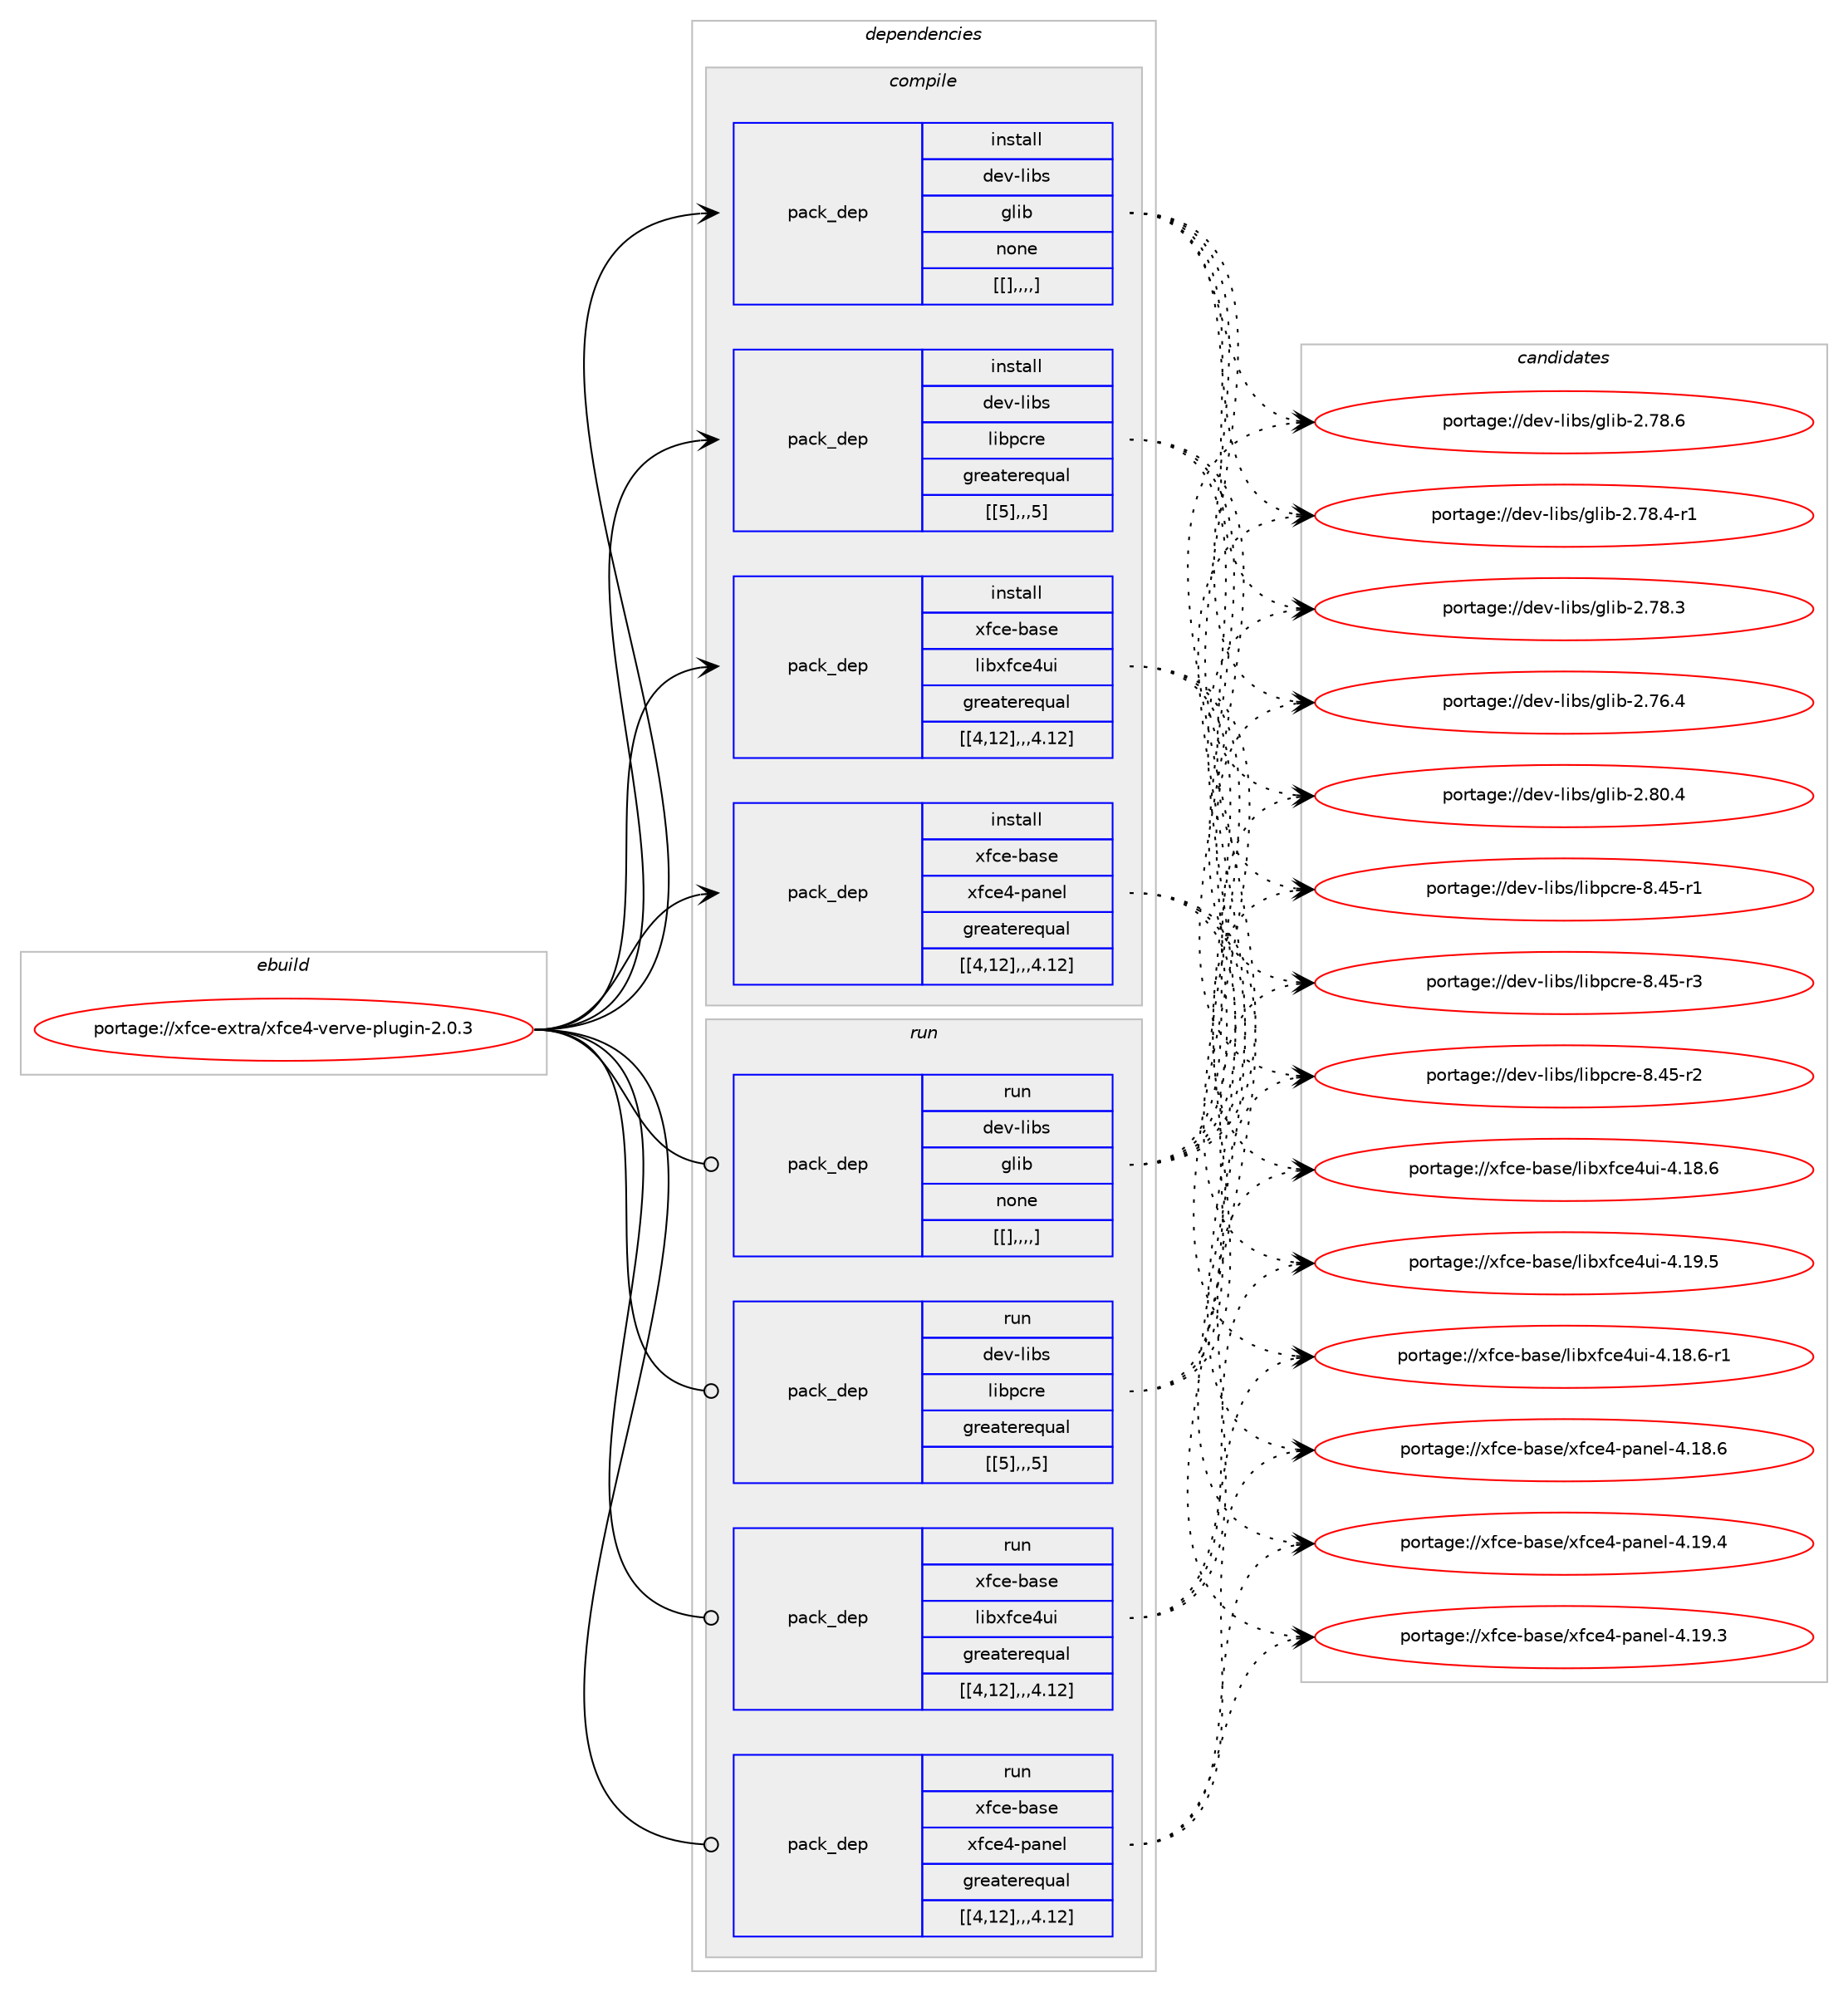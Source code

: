 digraph prolog {

# *************
# Graph options
# *************

newrank=true;
concentrate=true;
compound=true;
graph [rankdir=LR,fontname=Helvetica,fontsize=10,ranksep=1.5];#, ranksep=2.5, nodesep=0.2];
edge  [arrowhead=vee];
node  [fontname=Helvetica,fontsize=10];

# **********
# The ebuild
# **********

subgraph cluster_leftcol {
color=gray;
label=<<i>ebuild</i>>;
id [label="portage://xfce-extra/xfce4-verve-plugin-2.0.3", color=red, width=4, href="../xfce-extra/xfce4-verve-plugin-2.0.3.svg"];
}

# ****************
# The dependencies
# ****************

subgraph cluster_midcol {
color=gray;
label=<<i>dependencies</i>>;
subgraph cluster_compile {
fillcolor="#eeeeee";
style=filled;
label=<<i>compile</i>>;
subgraph pack24196 {
dependency37074 [label=<<TABLE BORDER="0" CELLBORDER="1" CELLSPACING="0" CELLPADDING="4" WIDTH="220"><TR><TD ROWSPAN="6" CELLPADDING="30">pack_dep</TD></TR><TR><TD WIDTH="110">install</TD></TR><TR><TD>dev-libs</TD></TR><TR><TD>glib</TD></TR><TR><TD>none</TD></TR><TR><TD>[[],,,,]</TD></TR></TABLE>>, shape=none, color=blue];
}
id:e -> dependency37074:w [weight=20,style="solid",arrowhead="vee"];
subgraph pack24197 {
dependency37075 [label=<<TABLE BORDER="0" CELLBORDER="1" CELLSPACING="0" CELLPADDING="4" WIDTH="220"><TR><TD ROWSPAN="6" CELLPADDING="30">pack_dep</TD></TR><TR><TD WIDTH="110">install</TD></TR><TR><TD>dev-libs</TD></TR><TR><TD>libpcre</TD></TR><TR><TD>greaterequal</TD></TR><TR><TD>[[5],,,5]</TD></TR></TABLE>>, shape=none, color=blue];
}
id:e -> dependency37075:w [weight=20,style="solid",arrowhead="vee"];
subgraph pack24198 {
dependency37076 [label=<<TABLE BORDER="0" CELLBORDER="1" CELLSPACING="0" CELLPADDING="4" WIDTH="220"><TR><TD ROWSPAN="6" CELLPADDING="30">pack_dep</TD></TR><TR><TD WIDTH="110">install</TD></TR><TR><TD>xfce-base</TD></TR><TR><TD>libxfce4ui</TD></TR><TR><TD>greaterequal</TD></TR><TR><TD>[[4,12],,,4.12]</TD></TR></TABLE>>, shape=none, color=blue];
}
id:e -> dependency37076:w [weight=20,style="solid",arrowhead="vee"];
subgraph pack24199 {
dependency37077 [label=<<TABLE BORDER="0" CELLBORDER="1" CELLSPACING="0" CELLPADDING="4" WIDTH="220"><TR><TD ROWSPAN="6" CELLPADDING="30">pack_dep</TD></TR><TR><TD WIDTH="110">install</TD></TR><TR><TD>xfce-base</TD></TR><TR><TD>xfce4-panel</TD></TR><TR><TD>greaterequal</TD></TR><TR><TD>[[4,12],,,4.12]</TD></TR></TABLE>>, shape=none, color=blue];
}
id:e -> dependency37077:w [weight=20,style="solid",arrowhead="vee"];
}
subgraph cluster_compileandrun {
fillcolor="#eeeeee";
style=filled;
label=<<i>compile and run</i>>;
}
subgraph cluster_run {
fillcolor="#eeeeee";
style=filled;
label=<<i>run</i>>;
subgraph pack24200 {
dependency37078 [label=<<TABLE BORDER="0" CELLBORDER="1" CELLSPACING="0" CELLPADDING="4" WIDTH="220"><TR><TD ROWSPAN="6" CELLPADDING="30">pack_dep</TD></TR><TR><TD WIDTH="110">run</TD></TR><TR><TD>dev-libs</TD></TR><TR><TD>glib</TD></TR><TR><TD>none</TD></TR><TR><TD>[[],,,,]</TD></TR></TABLE>>, shape=none, color=blue];
}
id:e -> dependency37078:w [weight=20,style="solid",arrowhead="odot"];
subgraph pack24201 {
dependency37079 [label=<<TABLE BORDER="0" CELLBORDER="1" CELLSPACING="0" CELLPADDING="4" WIDTH="220"><TR><TD ROWSPAN="6" CELLPADDING="30">pack_dep</TD></TR><TR><TD WIDTH="110">run</TD></TR><TR><TD>dev-libs</TD></TR><TR><TD>libpcre</TD></TR><TR><TD>greaterequal</TD></TR><TR><TD>[[5],,,5]</TD></TR></TABLE>>, shape=none, color=blue];
}
id:e -> dependency37079:w [weight=20,style="solid",arrowhead="odot"];
subgraph pack24202 {
dependency37080 [label=<<TABLE BORDER="0" CELLBORDER="1" CELLSPACING="0" CELLPADDING="4" WIDTH="220"><TR><TD ROWSPAN="6" CELLPADDING="30">pack_dep</TD></TR><TR><TD WIDTH="110">run</TD></TR><TR><TD>xfce-base</TD></TR><TR><TD>libxfce4ui</TD></TR><TR><TD>greaterequal</TD></TR><TR><TD>[[4,12],,,4.12]</TD></TR></TABLE>>, shape=none, color=blue];
}
id:e -> dependency37080:w [weight=20,style="solid",arrowhead="odot"];
subgraph pack24203 {
dependency37081 [label=<<TABLE BORDER="0" CELLBORDER="1" CELLSPACING="0" CELLPADDING="4" WIDTH="220"><TR><TD ROWSPAN="6" CELLPADDING="30">pack_dep</TD></TR><TR><TD WIDTH="110">run</TD></TR><TR><TD>xfce-base</TD></TR><TR><TD>xfce4-panel</TD></TR><TR><TD>greaterequal</TD></TR><TR><TD>[[4,12],,,4.12]</TD></TR></TABLE>>, shape=none, color=blue];
}
id:e -> dependency37081:w [weight=20,style="solid",arrowhead="odot"];
}
}

# **************
# The candidates
# **************

subgraph cluster_choices {
rank=same;
color=gray;
label=<<i>candidates</i>>;

subgraph choice24196 {
color=black;
nodesep=1;
choice1001011184510810598115471031081059845504656484652 [label="portage://dev-libs/glib-2.80.4", color=red, width=4,href="../dev-libs/glib-2.80.4.svg"];
choice1001011184510810598115471031081059845504655564654 [label="portage://dev-libs/glib-2.78.6", color=red, width=4,href="../dev-libs/glib-2.78.6.svg"];
choice10010111845108105981154710310810598455046555646524511449 [label="portage://dev-libs/glib-2.78.4-r1", color=red, width=4,href="../dev-libs/glib-2.78.4-r1.svg"];
choice1001011184510810598115471031081059845504655564651 [label="portage://dev-libs/glib-2.78.3", color=red, width=4,href="../dev-libs/glib-2.78.3.svg"];
choice1001011184510810598115471031081059845504655544652 [label="portage://dev-libs/glib-2.76.4", color=red, width=4,href="../dev-libs/glib-2.76.4.svg"];
dependency37074:e -> choice1001011184510810598115471031081059845504656484652:w [style=dotted,weight="100"];
dependency37074:e -> choice1001011184510810598115471031081059845504655564654:w [style=dotted,weight="100"];
dependency37074:e -> choice10010111845108105981154710310810598455046555646524511449:w [style=dotted,weight="100"];
dependency37074:e -> choice1001011184510810598115471031081059845504655564651:w [style=dotted,weight="100"];
dependency37074:e -> choice1001011184510810598115471031081059845504655544652:w [style=dotted,weight="100"];
}
subgraph choice24197 {
color=black;
nodesep=1;
choice100101118451081059811547108105981129911410145564652534511451 [label="portage://dev-libs/libpcre-8.45-r3", color=red, width=4,href="../dev-libs/libpcre-8.45-r3.svg"];
choice100101118451081059811547108105981129911410145564652534511450 [label="portage://dev-libs/libpcre-8.45-r2", color=red, width=4,href="../dev-libs/libpcre-8.45-r2.svg"];
choice100101118451081059811547108105981129911410145564652534511449 [label="portage://dev-libs/libpcre-8.45-r1", color=red, width=4,href="../dev-libs/libpcre-8.45-r1.svg"];
dependency37075:e -> choice100101118451081059811547108105981129911410145564652534511451:w [style=dotted,weight="100"];
dependency37075:e -> choice100101118451081059811547108105981129911410145564652534511450:w [style=dotted,weight="100"];
dependency37075:e -> choice100101118451081059811547108105981129911410145564652534511449:w [style=dotted,weight="100"];
}
subgraph choice24198 {
color=black;
nodesep=1;
choice120102991014598971151014710810598120102991015211710545524649574653 [label="portage://xfce-base/libxfce4ui-4.19.5", color=red, width=4,href="../xfce-base/libxfce4ui-4.19.5.svg"];
choice1201029910145989711510147108105981201029910152117105455246495646544511449 [label="portage://xfce-base/libxfce4ui-4.18.6-r1", color=red, width=4,href="../xfce-base/libxfce4ui-4.18.6-r1.svg"];
choice120102991014598971151014710810598120102991015211710545524649564654 [label="portage://xfce-base/libxfce4ui-4.18.6", color=red, width=4,href="../xfce-base/libxfce4ui-4.18.6.svg"];
dependency37076:e -> choice120102991014598971151014710810598120102991015211710545524649574653:w [style=dotted,weight="100"];
dependency37076:e -> choice1201029910145989711510147108105981201029910152117105455246495646544511449:w [style=dotted,weight="100"];
dependency37076:e -> choice120102991014598971151014710810598120102991015211710545524649564654:w [style=dotted,weight="100"];
}
subgraph choice24199 {
color=black;
nodesep=1;
choice12010299101459897115101471201029910152451129711010110845524649574652 [label="portage://xfce-base/xfce4-panel-4.19.4", color=red, width=4,href="../xfce-base/xfce4-panel-4.19.4.svg"];
choice12010299101459897115101471201029910152451129711010110845524649574651 [label="portage://xfce-base/xfce4-panel-4.19.3", color=red, width=4,href="../xfce-base/xfce4-panel-4.19.3.svg"];
choice12010299101459897115101471201029910152451129711010110845524649564654 [label="portage://xfce-base/xfce4-panel-4.18.6", color=red, width=4,href="../xfce-base/xfce4-panel-4.18.6.svg"];
dependency37077:e -> choice12010299101459897115101471201029910152451129711010110845524649574652:w [style=dotted,weight="100"];
dependency37077:e -> choice12010299101459897115101471201029910152451129711010110845524649574651:w [style=dotted,weight="100"];
dependency37077:e -> choice12010299101459897115101471201029910152451129711010110845524649564654:w [style=dotted,weight="100"];
}
subgraph choice24200 {
color=black;
nodesep=1;
choice1001011184510810598115471031081059845504656484652 [label="portage://dev-libs/glib-2.80.4", color=red, width=4,href="../dev-libs/glib-2.80.4.svg"];
choice1001011184510810598115471031081059845504655564654 [label="portage://dev-libs/glib-2.78.6", color=red, width=4,href="../dev-libs/glib-2.78.6.svg"];
choice10010111845108105981154710310810598455046555646524511449 [label="portage://dev-libs/glib-2.78.4-r1", color=red, width=4,href="../dev-libs/glib-2.78.4-r1.svg"];
choice1001011184510810598115471031081059845504655564651 [label="portage://dev-libs/glib-2.78.3", color=red, width=4,href="../dev-libs/glib-2.78.3.svg"];
choice1001011184510810598115471031081059845504655544652 [label="portage://dev-libs/glib-2.76.4", color=red, width=4,href="../dev-libs/glib-2.76.4.svg"];
dependency37078:e -> choice1001011184510810598115471031081059845504656484652:w [style=dotted,weight="100"];
dependency37078:e -> choice1001011184510810598115471031081059845504655564654:w [style=dotted,weight="100"];
dependency37078:e -> choice10010111845108105981154710310810598455046555646524511449:w [style=dotted,weight="100"];
dependency37078:e -> choice1001011184510810598115471031081059845504655564651:w [style=dotted,weight="100"];
dependency37078:e -> choice1001011184510810598115471031081059845504655544652:w [style=dotted,weight="100"];
}
subgraph choice24201 {
color=black;
nodesep=1;
choice100101118451081059811547108105981129911410145564652534511451 [label="portage://dev-libs/libpcre-8.45-r3", color=red, width=4,href="../dev-libs/libpcre-8.45-r3.svg"];
choice100101118451081059811547108105981129911410145564652534511450 [label="portage://dev-libs/libpcre-8.45-r2", color=red, width=4,href="../dev-libs/libpcre-8.45-r2.svg"];
choice100101118451081059811547108105981129911410145564652534511449 [label="portage://dev-libs/libpcre-8.45-r1", color=red, width=4,href="../dev-libs/libpcre-8.45-r1.svg"];
dependency37079:e -> choice100101118451081059811547108105981129911410145564652534511451:w [style=dotted,weight="100"];
dependency37079:e -> choice100101118451081059811547108105981129911410145564652534511450:w [style=dotted,weight="100"];
dependency37079:e -> choice100101118451081059811547108105981129911410145564652534511449:w [style=dotted,weight="100"];
}
subgraph choice24202 {
color=black;
nodesep=1;
choice120102991014598971151014710810598120102991015211710545524649574653 [label="portage://xfce-base/libxfce4ui-4.19.5", color=red, width=4,href="../xfce-base/libxfce4ui-4.19.5.svg"];
choice1201029910145989711510147108105981201029910152117105455246495646544511449 [label="portage://xfce-base/libxfce4ui-4.18.6-r1", color=red, width=4,href="../xfce-base/libxfce4ui-4.18.6-r1.svg"];
choice120102991014598971151014710810598120102991015211710545524649564654 [label="portage://xfce-base/libxfce4ui-4.18.6", color=red, width=4,href="../xfce-base/libxfce4ui-4.18.6.svg"];
dependency37080:e -> choice120102991014598971151014710810598120102991015211710545524649574653:w [style=dotted,weight="100"];
dependency37080:e -> choice1201029910145989711510147108105981201029910152117105455246495646544511449:w [style=dotted,weight="100"];
dependency37080:e -> choice120102991014598971151014710810598120102991015211710545524649564654:w [style=dotted,weight="100"];
}
subgraph choice24203 {
color=black;
nodesep=1;
choice12010299101459897115101471201029910152451129711010110845524649574652 [label="portage://xfce-base/xfce4-panel-4.19.4", color=red, width=4,href="../xfce-base/xfce4-panel-4.19.4.svg"];
choice12010299101459897115101471201029910152451129711010110845524649574651 [label="portage://xfce-base/xfce4-panel-4.19.3", color=red, width=4,href="../xfce-base/xfce4-panel-4.19.3.svg"];
choice12010299101459897115101471201029910152451129711010110845524649564654 [label="portage://xfce-base/xfce4-panel-4.18.6", color=red, width=4,href="../xfce-base/xfce4-panel-4.18.6.svg"];
dependency37081:e -> choice12010299101459897115101471201029910152451129711010110845524649574652:w [style=dotted,weight="100"];
dependency37081:e -> choice12010299101459897115101471201029910152451129711010110845524649574651:w [style=dotted,weight="100"];
dependency37081:e -> choice12010299101459897115101471201029910152451129711010110845524649564654:w [style=dotted,weight="100"];
}
}

}
